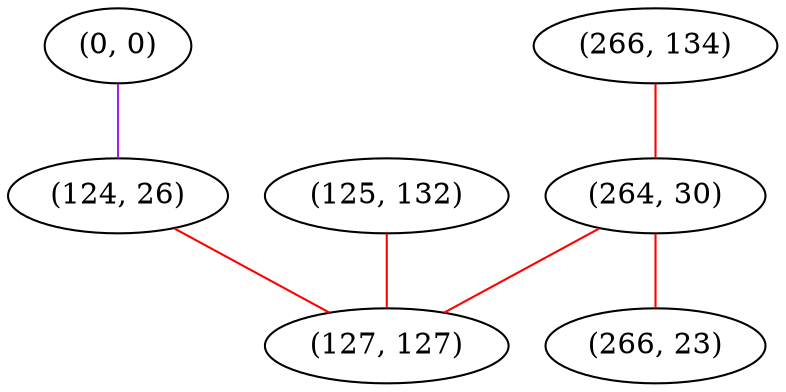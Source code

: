 graph "" {
"(0, 0)";
"(266, 134)";
"(264, 30)";
"(266, 23)";
"(124, 26)";
"(125, 132)";
"(127, 127)";
"(0, 0)" -- "(124, 26)"  [color=purple, key=0, weight=4];
"(266, 134)" -- "(264, 30)"  [color=red, key=0, weight=1];
"(264, 30)" -- "(266, 23)"  [color=red, key=0, weight=1];
"(264, 30)" -- "(127, 127)"  [color=red, key=0, weight=1];
"(124, 26)" -- "(127, 127)"  [color=red, key=0, weight=1];
"(125, 132)" -- "(127, 127)"  [color=red, key=0, weight=1];
}
